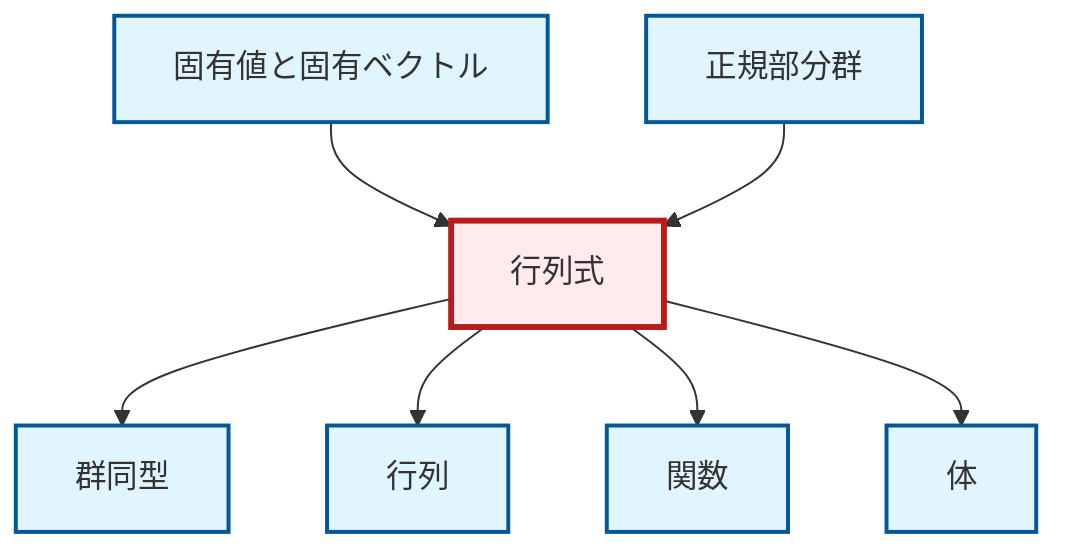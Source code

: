 graph TD
    classDef definition fill:#e1f5fe,stroke:#01579b,stroke-width:2px
    classDef theorem fill:#f3e5f5,stroke:#4a148c,stroke-width:2px
    classDef axiom fill:#fff3e0,stroke:#e65100,stroke-width:2px
    classDef example fill:#e8f5e9,stroke:#1b5e20,stroke-width:2px
    classDef current fill:#ffebee,stroke:#b71c1c,stroke-width:3px
    def-normal-subgroup["正規部分群"]:::definition
    def-field["体"]:::definition
    def-isomorphism["群同型"]:::definition
    def-determinant["行列式"]:::definition
    def-function["関数"]:::definition
    def-matrix["行列"]:::definition
    def-eigenvalue-eigenvector["固有値と固有ベクトル"]:::definition
    def-determinant --> def-isomorphism
    def-determinant --> def-matrix
    def-determinant --> def-function
    def-eigenvalue-eigenvector --> def-determinant
    def-normal-subgroup --> def-determinant
    def-determinant --> def-field
    class def-determinant current